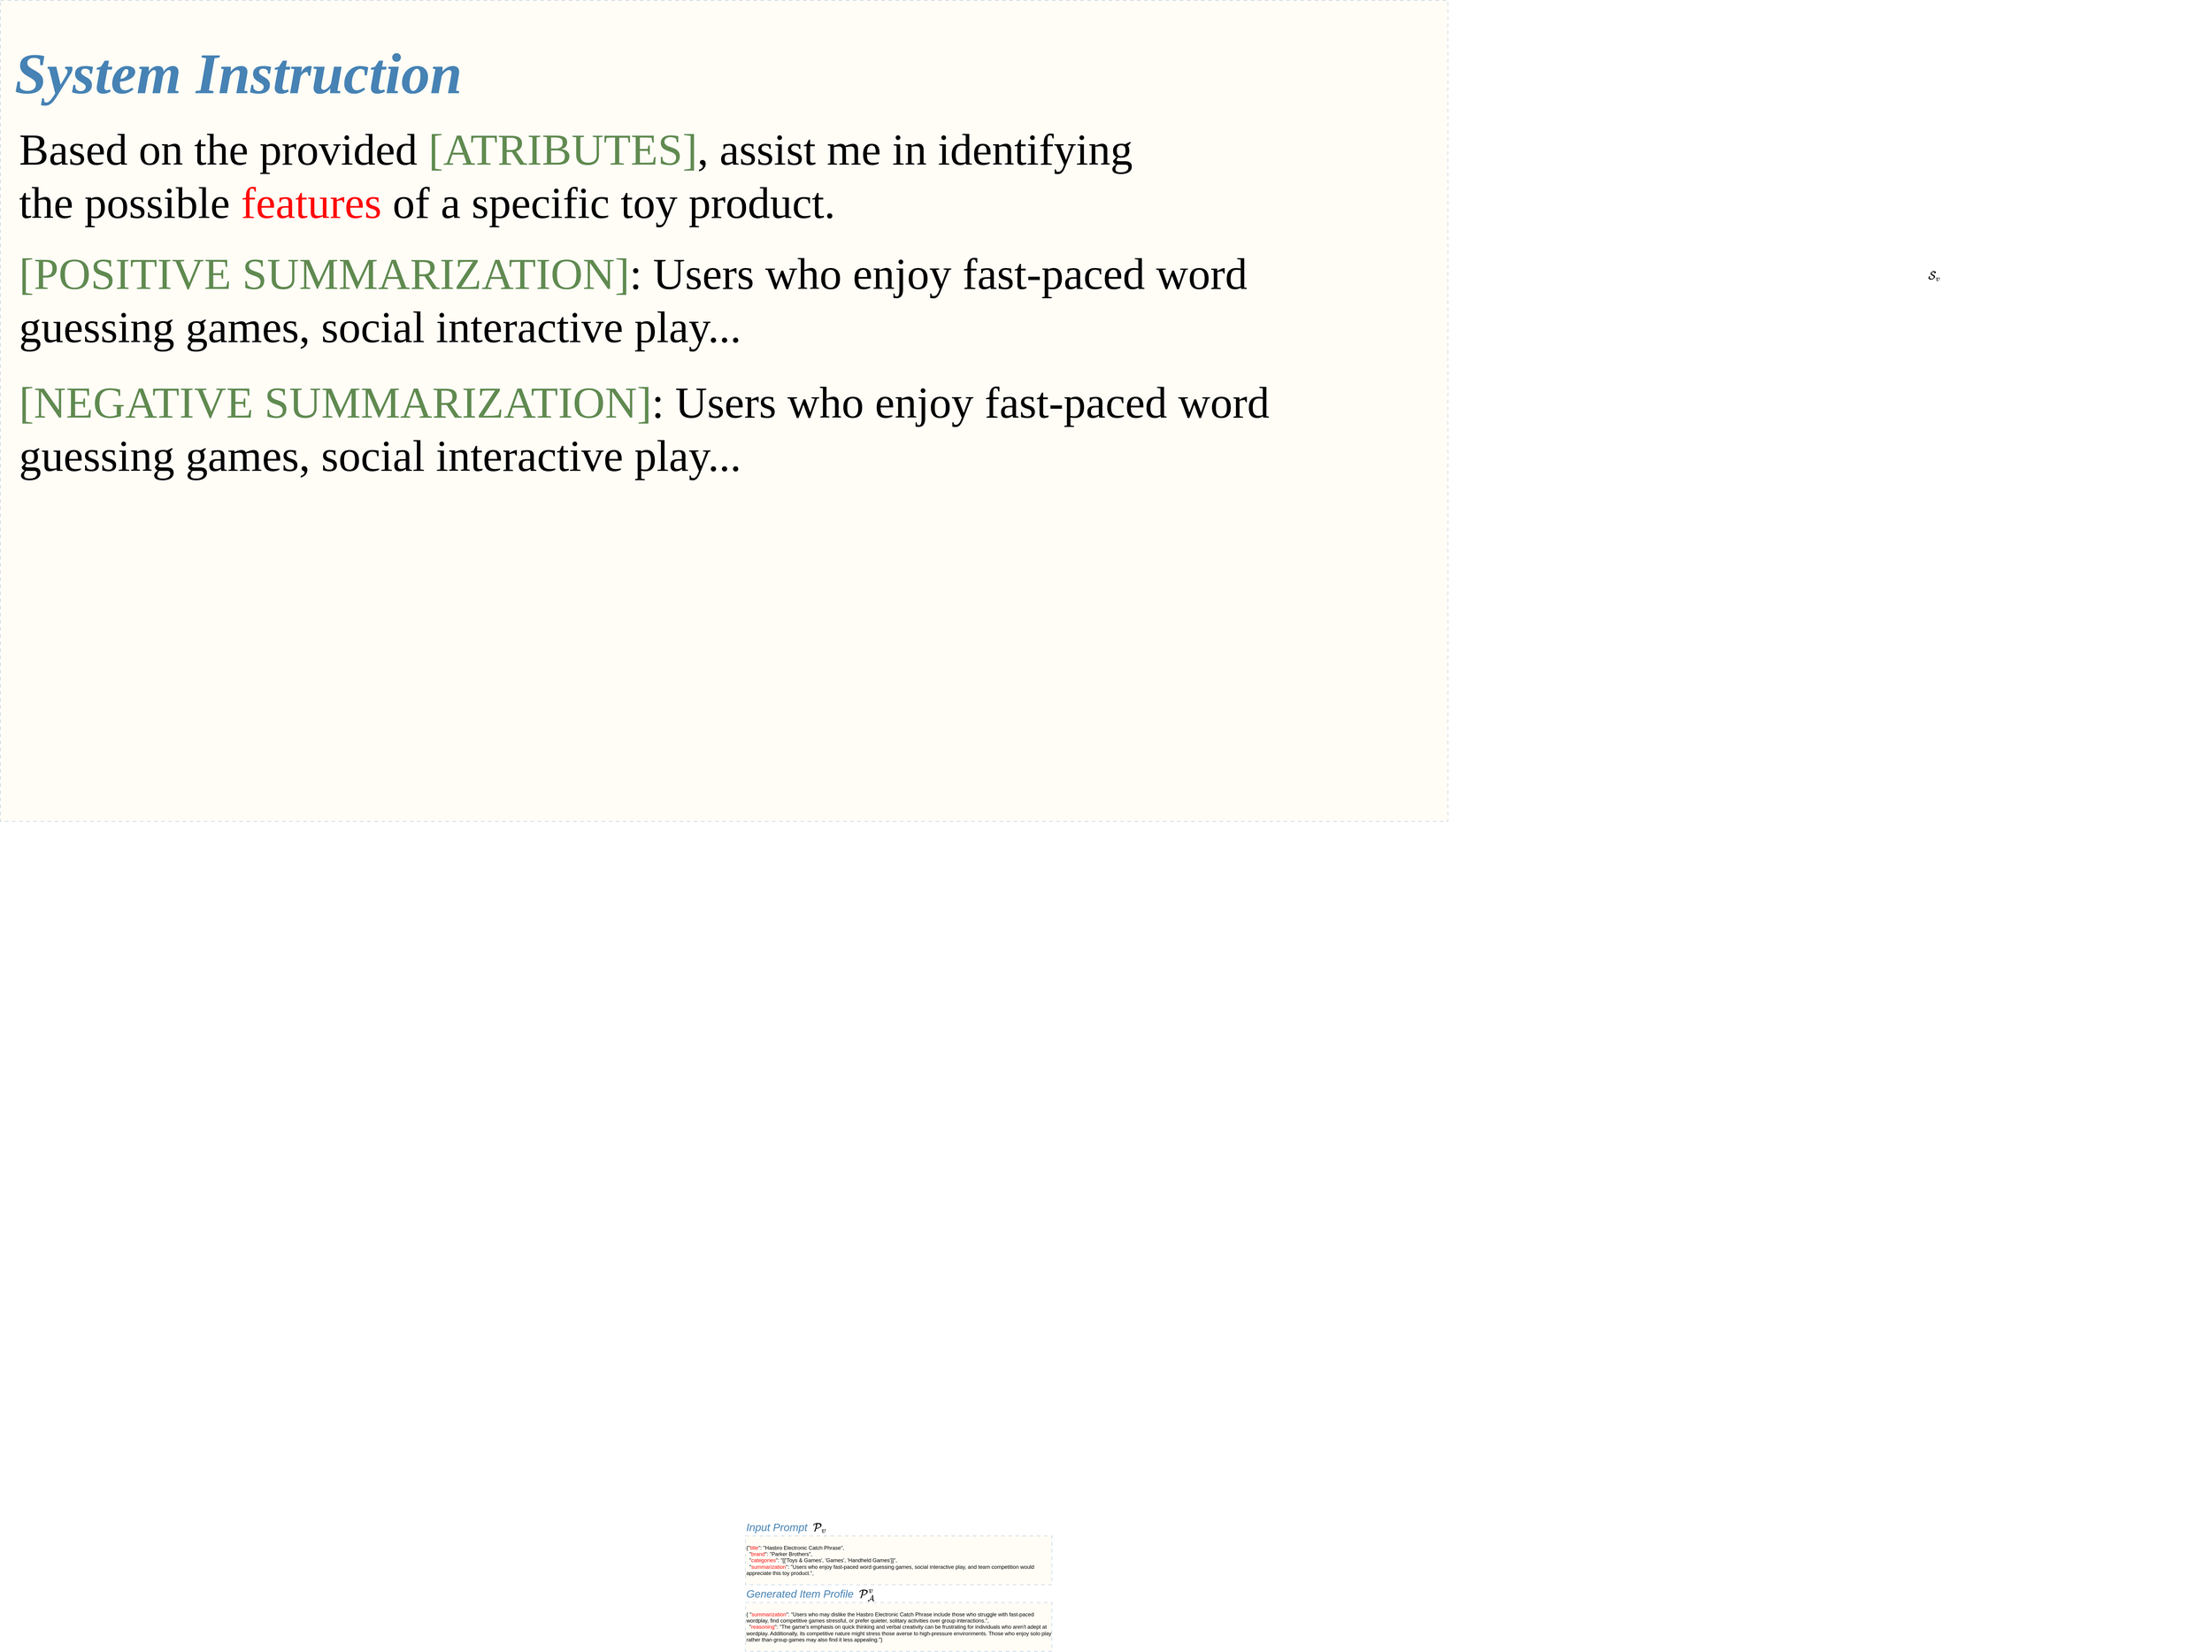 <mxfile version="27.0.6">
  <diagram name="第 1 页" id="fkqNxUABCfVv3Co3ChzE">
    <mxGraphModel dx="12895" dy="8029" grid="1" gridSize="10" guides="1" tooltips="1" connect="1" arrows="1" fold="1" page="1" pageScale="1" pageWidth="827" pageHeight="1169" math="1" shadow="0">
      <root>
        <mxCell id="0" />
        <mxCell id="1" parent="0" />
        <mxCell id="7nGSpBxhCRrjDGXLMfjQ-1" value="&lt;div style=&quot;forced-color-adjust: none;&quot;&gt;&lt;br&gt;&lt;/div&gt;" style="rounded=0;whiteSpace=wrap;html=1;fillColor=#FFFDF6;strokeColor=#B0C4DE;dashed=1;dashPattern=8 8;align=left;fontSize=80;" parent="1" vertex="1">
          <mxGeometry x="-4090" y="-430" width="3260" height="1850" as="geometry" />
        </mxCell>
        <mxCell id="7nGSpBxhCRrjDGXLMfjQ-4" value="&lt;p style=&quot;language:zh-CN;margin-top:0pt;margin-bottom:0pt;margin-left:0in;&#xa;text-align:left;direction:ltr;unicode-bidi:embed;mso-line-break-override:none;&#xa;word-break:normal;punctuation-wrap:hanging&quot;&gt;&lt;span style=&quot;color: steelblue; font-weight: bold; font-style: italic;&quot;&gt;System Instruction&lt;/span&gt;&lt;/p&gt;" style="text;whiteSpace=wrap;html=1;fontSize=130;fontFamily=Times New Roman;" parent="1" vertex="1">
          <mxGeometry x="-4060" y="-350" width="1090" height="150" as="geometry" />
        </mxCell>
        <mxCell id="7nGSpBxhCRrjDGXLMfjQ-8" value="&lt;p style=&quot;language:zh-CN;margin-top:0pt;margin-bottom:0pt;margin-left:0in;&lt;br/&gt;text-align:left;direction:ltr;unicode-bidi:embed;mso-line-break-override:none;&lt;br/&gt;word-break:normal;punctuation-wrap:hanging&quot;&gt;$$\mathcal{S_v}$$&lt;/p&gt;" style="text;whiteSpace=wrap;html=1;fontSize=22;" parent="1" vertex="1">
          <mxGeometry x="250" y="150" width="110" height="40" as="geometry" />
        </mxCell>
        <mxCell id="7nGSpBxhCRrjDGXLMfjQ-9" value="&lt;div&gt;{&quot;&lt;font style=&quot;color: rgb(255, 9, 9);&quot;&gt;title&lt;/font&gt;&quot;: &quot;Hasbro Electronic Catch Phrase&quot;,&lt;/div&gt;&lt;div&gt;&amp;nbsp; &quot;&lt;font style=&quot;color: rgb(255, 9, 9);&quot;&gt;brand&lt;/font&gt;&quot;: &quot;Parker Brothers&quot;,&lt;/div&gt;&lt;div&gt;&amp;nbsp; &quot;&lt;font style=&quot;color: rgb(255, 9, 9);&quot;&gt;categories&lt;/font&gt;&quot;: &quot;[[&#39;Toys &amp;amp; Games&#39;, &#39;Games&#39;, &#39;Handheld Games&#39;]]&quot;,&lt;/div&gt;&lt;div&gt;&amp;nbsp; &quot;&lt;span&gt;&lt;font style=&quot;color: rgb(255, 9, 9);&quot;&gt;summarization&lt;/font&gt;&lt;/span&gt;&quot;: &quot;Users who enjoy fast-paced word guessing games, social interactive play, and team competition would appreciate this toy product.&quot;,&lt;/div&gt;" style="rounded=0;whiteSpace=wrap;html=1;fillColor=#FFFDF6;strokeColor=#B0C4DE;dashed=1;dashPattern=8 8;align=left;fontSize=12;" parent="1" vertex="1">
          <mxGeometry x="-2412" y="3030" width="690" height="110" as="geometry" />
        </mxCell>
        <mxCell id="7nGSpBxhCRrjDGXLMfjQ-10" value="&lt;p style=&quot;language:zh-CN;margin-top:0pt;margin-bottom:0pt;margin-left:0in;&#xa;text-align:left;direction:ltr;unicode-bidi:embed;mso-line-break-override:none;&#xa;word-break:normal;punctuation-wrap:hanging&quot;&gt;&lt;span style=&quot;font-size:18.0pt;&#xa;font-family:&amp;quot;Times New Roman&amp;quot;;mso-ascii-font-family:&amp;quot;Times New Roman&amp;quot;;&#xa;mso-fareast-font-family:等线;mso-bidi-font-family:&amp;quot;Times New Roman&amp;quot;;mso-fareast-theme-font:&#xa;minor-fareast;color:steelblue;mso-font-kerning:12.0pt;language:en-US;&#xa;font-weight:bold;font-style:italic;mso-style-textfill-type:solid;mso-style-textfill-fill-color:&#xa;steelblue;mso-style-textfill-fill-alpha:100.0%&quot;&gt;Input Prompt&lt;/span&gt;&lt;/p&gt;" style="text;whiteSpace=wrap;html=1;" parent="1" vertex="1">
          <mxGeometry x="-2412" y="2990" width="170" height="50" as="geometry" />
        </mxCell>
        <mxCell id="7nGSpBxhCRrjDGXLMfjQ-11" value="&lt;p style=&quot;language:zh-CN;margin-top:0pt;margin-bottom:0pt;margin-left:0in;&lt;br/&gt;text-align:left;direction:ltr;unicode-bidi:embed;mso-line-break-override:none;&lt;br/&gt;word-break:normal;punctuation-wrap:hanging&quot;&gt;$$\mathcal{P_v}$$&lt;/p&gt;" style="text;whiteSpace=wrap;html=1;fontSize=22;" parent="1" vertex="1">
          <mxGeometry x="-2262" y="2970" width="110" height="40" as="geometry" />
        </mxCell>
        <mxCell id="7nGSpBxhCRrjDGXLMfjQ-12" value="&lt;div&gt;{ &quot;&lt;font style=&quot;color: rgb(255, 9, 9);&quot;&gt;summarization&lt;/font&gt;&quot;: &quot;Users who may dislike the Hasbro Electronic Catch Phrase include those who struggle with fast-paced wordplay, find competitive games stressful, or prefer quieter, solitary activities over group interactions.&quot;,&lt;/div&gt;&lt;div&gt;&amp;nbsp; &quot;&lt;font style=&quot;color: rgb(255, 9, 9);&quot;&gt;reasoning&lt;/font&gt;&quot;: &quot;The game&#39;s emphasis on quick thinking and verbal creativity can be frustrating for individuals who aren&#39;t adept at wordplay. Additionally, its competitive nature might stress those averse to high-pressure environments. Those who enjoy solo play rather than group games may also find it less appealing.&quot;&lt;span style=&quot;background-color: transparent; color: light-dark(rgb(0, 0, 0), rgb(255, 255, 255));&quot;&gt;}&lt;/span&gt;&lt;/div&gt;" style="rounded=0;whiteSpace=wrap;html=1;fillColor=#FFFDF6;strokeColor=#B0C4DE;dashed=1;dashPattern=8 8;align=left;fontSize=12;" parent="1" vertex="1">
          <mxGeometry x="-2412" y="3180" width="690" height="110" as="geometry" />
        </mxCell>
        <mxCell id="7nGSpBxhCRrjDGXLMfjQ-14" value="&lt;p style=&quot;language:zh-CN;margin-top:0pt;margin-bottom:0pt;margin-left:0in;&#xa;text-align:left;direction:ltr;unicode-bidi:embed;mso-line-break-override:none;&#xa;word-break:normal;punctuation-wrap:hanging&quot;&gt;&lt;span style=&quot;font-size:18.0pt;&#xa;font-family:&amp;quot;Times New Roman&amp;quot;;mso-ascii-font-family:&amp;quot;Times New Roman&amp;quot;;&#xa;mso-fareast-font-family:等线;mso-bidi-font-family:&amp;quot;Times New Roman&amp;quot;;mso-fareast-theme-font:&#xa;minor-fareast;color:steelblue;mso-font-kerning:12.0pt;language:en-US;&#xa;font-weight:bold;font-style:italic;mso-style-textfill-type:solid;mso-style-textfill-fill-color:&#xa;steelblue;mso-style-textfill-fill-alpha:100.0%&quot;&gt;Generated Item Profile&lt;/span&gt;&lt;/p&gt;" style="text;whiteSpace=wrap;html=1;" parent="1" vertex="1">
          <mxGeometry x="-2412" y="3140" width="260" height="50" as="geometry" />
        </mxCell>
        <mxCell id="7nGSpBxhCRrjDGXLMfjQ-15" value="&lt;p style=&quot;language:zh-CN;margin-top:0pt;margin-bottom:0pt;margin-left:0in;&lt;br/&gt;text-align:left;direction:ltr;unicode-bidi:embed;mso-line-break-override:none;&lt;br/&gt;word-break:normal;punctuation-wrap:hanging&quot;&gt;$$\mathcal{P^v_A}$$&lt;/p&gt;" style="text;whiteSpace=wrap;html=1;fontSize=22;" parent="1" vertex="1">
          <mxGeometry x="-2158" y="3120" width="110" height="40" as="geometry" />
        </mxCell>
        <mxCell id="6pL756XeNf9yhzUzsJCO-4" value="&lt;div&gt;Based on the provided&lt;font&gt;&lt;font style=&quot;color: rgb(68, 99, 59);&quot;&gt;&amp;nbsp;&lt;/font&gt;&lt;font style=&quot;color: rgb(96, 138, 80);&quot;&gt;[ATRIBUTES]&lt;/font&gt;&lt;/font&gt;, assist me in identifying the possible&amp;nbsp;&lt;font style=&quot;color: rgb(255, 9, 9);&quot;&gt;features&lt;/font&gt;&amp;nbsp;of a specific toy product.&lt;/div&gt;&lt;div&gt;&lt;br style=&quot;font-family: Helvetica;&quot;&gt;&lt;/div&gt;" style="text;whiteSpace=wrap;html=1;fontSize=100;fontFamily=Times New Roman;" vertex="1" parent="1">
          <mxGeometry x="-4050" y="-160" width="2640" height="260" as="geometry" />
        </mxCell>
        <mxCell id="6pL756XeNf9yhzUzsJCO-6" value="&lt;font style=&quot;color: rgb(96, 138, 80);&quot;&gt;[POSITIVE SUMMARIZATION]&lt;/font&gt;&lt;font&gt;:&amp;nbsp;&lt;/font&gt;&lt;span style=&quot;background-color: transparent; color: light-dark(rgb(0, 0, 0), rgb(255, 255, 255));&quot;&gt;Users who enjoy fast-paced word guessing games, social interactive play...&lt;/span&gt;&lt;div&gt;&lt;br&gt;&lt;/div&gt;" style="text;whiteSpace=wrap;html=1;fontSize=100;fontFamily=Times New Roman;" vertex="1" parent="1">
          <mxGeometry x="-4050" y="120" width="3020" height="290" as="geometry" />
        </mxCell>
        <mxCell id="6pL756XeNf9yhzUzsJCO-7" value="&lt;div style=&quot;background-color: rgb(30, 31, 34); color: rgb(169, 183, 198);&quot;&gt;&lt;pre style=&quot;font-family:&#39;JetBrains Mono&#39;,monospace;font-size:9.8pt;&quot;&gt;&lt;br&gt;&lt;/pre&gt;&lt;/div&gt;" style="text;whiteSpace=wrap;html=1;" vertex="1" parent="1">
          <mxGeometry x="330" y="660" width="560" height="70" as="geometry" />
        </mxCell>
        <mxCell id="6pL756XeNf9yhzUzsJCO-9" value="&lt;font style=&quot;color: rgb(96, 138, 80);&quot;&gt;[NEGATIVE SUMMARIZATION]&lt;/font&gt;&lt;font&gt;:&amp;nbsp;&lt;/font&gt;&lt;span style=&quot;background-color: transparent; color: light-dark(rgb(0, 0, 0), rgb(255, 255, 255));&quot;&gt;Users who enjoy fast-paced word guessing games, social interactive play...&lt;/span&gt;&lt;div&gt;&lt;br&gt;&lt;/div&gt;" style="text;whiteSpace=wrap;html=1;fontSize=100;fontFamily=Times New Roman;" vertex="1" parent="1">
          <mxGeometry x="-4050" y="410" width="3020" height="290" as="geometry" />
        </mxCell>
      </root>
    </mxGraphModel>
  </diagram>
</mxfile>
